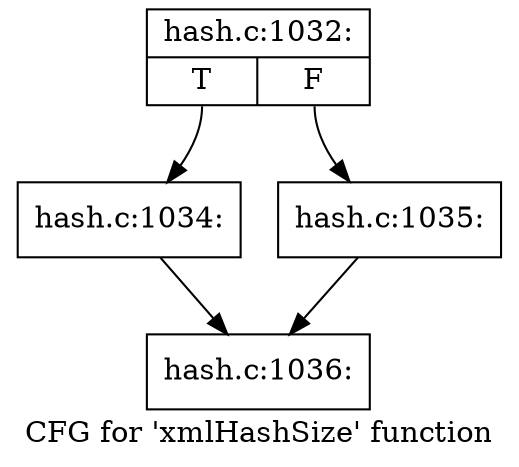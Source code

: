 digraph "CFG for 'xmlHashSize' function" {
	label="CFG for 'xmlHashSize' function";

	Node0x55c469730080 [shape=record,label="{hash.c:1032:|{<s0>T|<s1>F}}"];
	Node0x55c469730080:s0 -> Node0x55c469730270;
	Node0x55c469730080:s1 -> Node0x55c46972a960;
	Node0x55c469730270 [shape=record,label="{hash.c:1034:}"];
	Node0x55c469730270 -> Node0x55c4697306b0;
	Node0x55c46972a960 [shape=record,label="{hash.c:1035:}"];
	Node0x55c46972a960 -> Node0x55c4697306b0;
	Node0x55c4697306b0 [shape=record,label="{hash.c:1036:}"];
}
